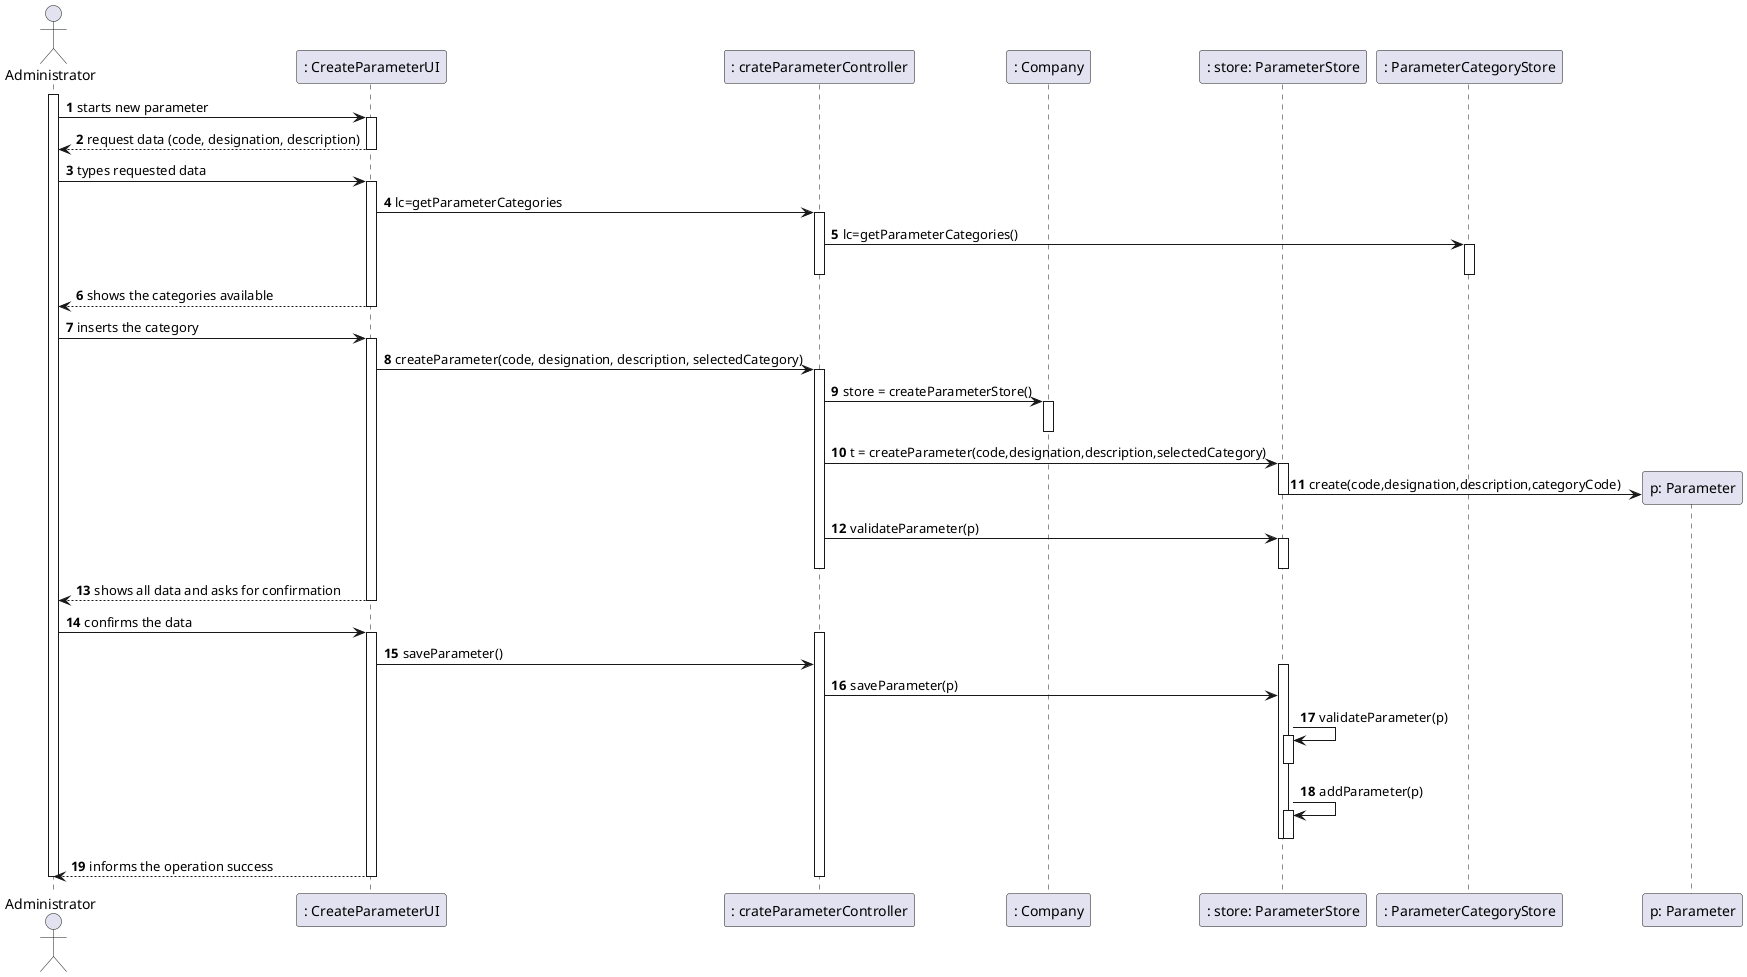 @startuml
'https://plantuml.com/sequence-diagram

autonumber

actor "Administrator" as Adm

participant ": CreateParameterUI" as UI
participant ": crateParameterController" as CTRL
participant ": Company" as Comp
participant ": store: ParameterStore" as str
participant ": ParameterCategoryStore" as PC
participant "p: Parameter" as PRMT

activate Adm

Adm -> UI: starts new parameter
activate UI
UI --> Adm : request data (code, designation, description)
deactivate UI
Adm -> UI: types requested data
activate UI
UI -> CTRL : lc=getParameterCategories
activate CTRL
CTRL -> PC : lc=getParameterCategories()
activate PC
deactivate PC
deactivate CTRL
UI --> Adm : shows the categories available
deactivate UI

Adm -> UI: inserts the category
activate UI
UI -> CTRL : createParameter(code, designation, description, selectedCategory)
activate CTRL
CTRL -> Comp : store = createParameterStore()
activate Comp
deactivate Comp
CTRL -> str : t = createParameter(code,designation,description,selectedCategory)
activate str
str -> PRMT** : create(code,designation,description,categoryCode)
deactivate str
CTRL -> str : validateParameter(p)
activate str
deactivate str
deactivate CTRL
UI --> Adm : shows all data and asks for confirmation
deactivate UI

Adm -> UI: confirms the data
activate UI
activate CTRL
UI -> CTRL : saveParameter()
activate str
CTRL -> str : saveParameter(p)
str -> str : validateParameter(p)
activate str
deactivate str
str ->str : addParameter(p)
activate str
deactivate str
deactivate str
deactivate str
UI --> Adm : informs the operation success
deactivate CTRL
deactivate UI
deactivate Adm

@enduml